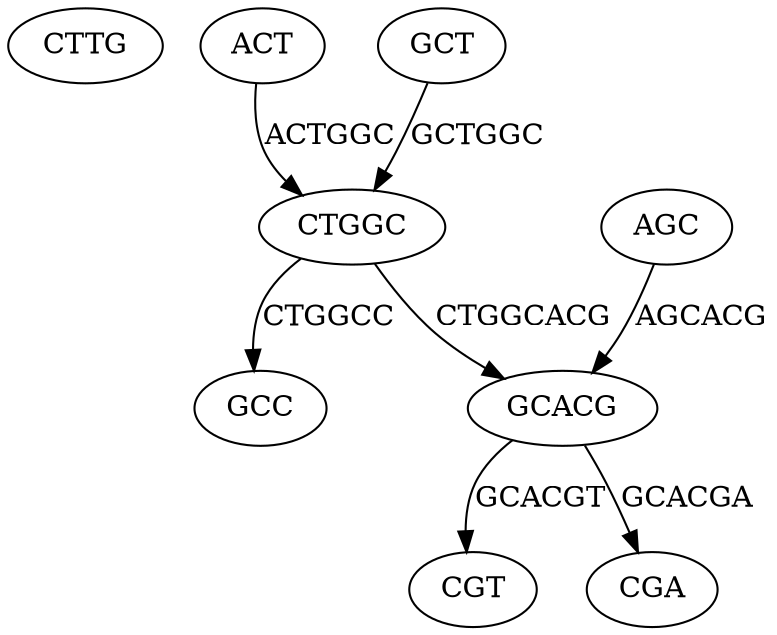 digraph {
CTTG;
ACT -> CTGGC [label="ACTGGC"];
CTGGC -> GCACG [label="CTGGCACG"];
CTGGC -> GCC [label="CTGGCC"];
GCT -> CTGGC [label="GCTGGC"];
AGC -> GCACG [label="AGCACG"];
GCACG -> CGT [label="GCACGT"];
GCACG -> CGA [label="GCACGA"];
}